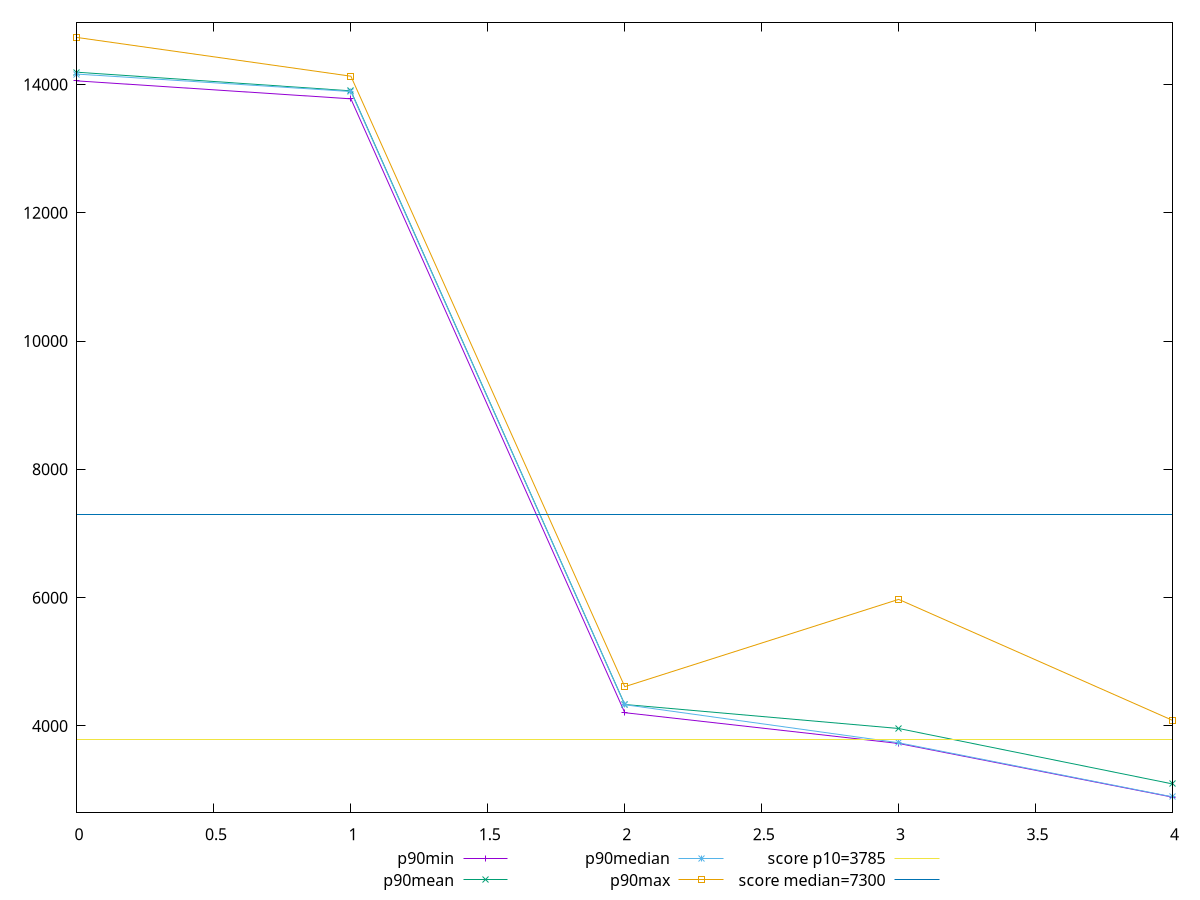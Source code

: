 reset

$p90Min <<EOF
0 14054.572
1 13774.792849999998
2 4207.0560000000005
3 3726.938
4 2890.5406000000003
EOF

$p90Mean <<EOF
0 14189.799540425534
1 13899.215582978726
2 4334.758062183216
3 3960.416613420371
4 3096.203595744681
EOF

$p90Median <<EOF
0 14160.649249999997
1 13888.5534
2 4331.449543628192
3 3737.9820249999993
4 2894.9312250000003
EOF

$p90Max <<EOF
0 14731.076499999996
1 14127.585
2 4612.605999999999
3 5973.337300000001
4 4087.5065000000004
EOF

set key outside below
set xrange [0:4]
set yrange [2653.7298820000005:14967.887217999996]
set trange [2653.7298820000005:14967.887217999996]
set terminal svg size 640, 560 enhanced background rgb 'white'
set output "report_00026_2021-02-22T21:38:55.199Z/interactive/progression/value.svg"

plot $p90Min title "p90min" with linespoints, \
     $p90Mean title "p90mean" with linespoints, \
     $p90Median title "p90median" with linespoints, \
     $p90Max title "p90max" with linespoints, \
     3785 title "score p10=3785", \
     7300 title "score median=7300"

reset
